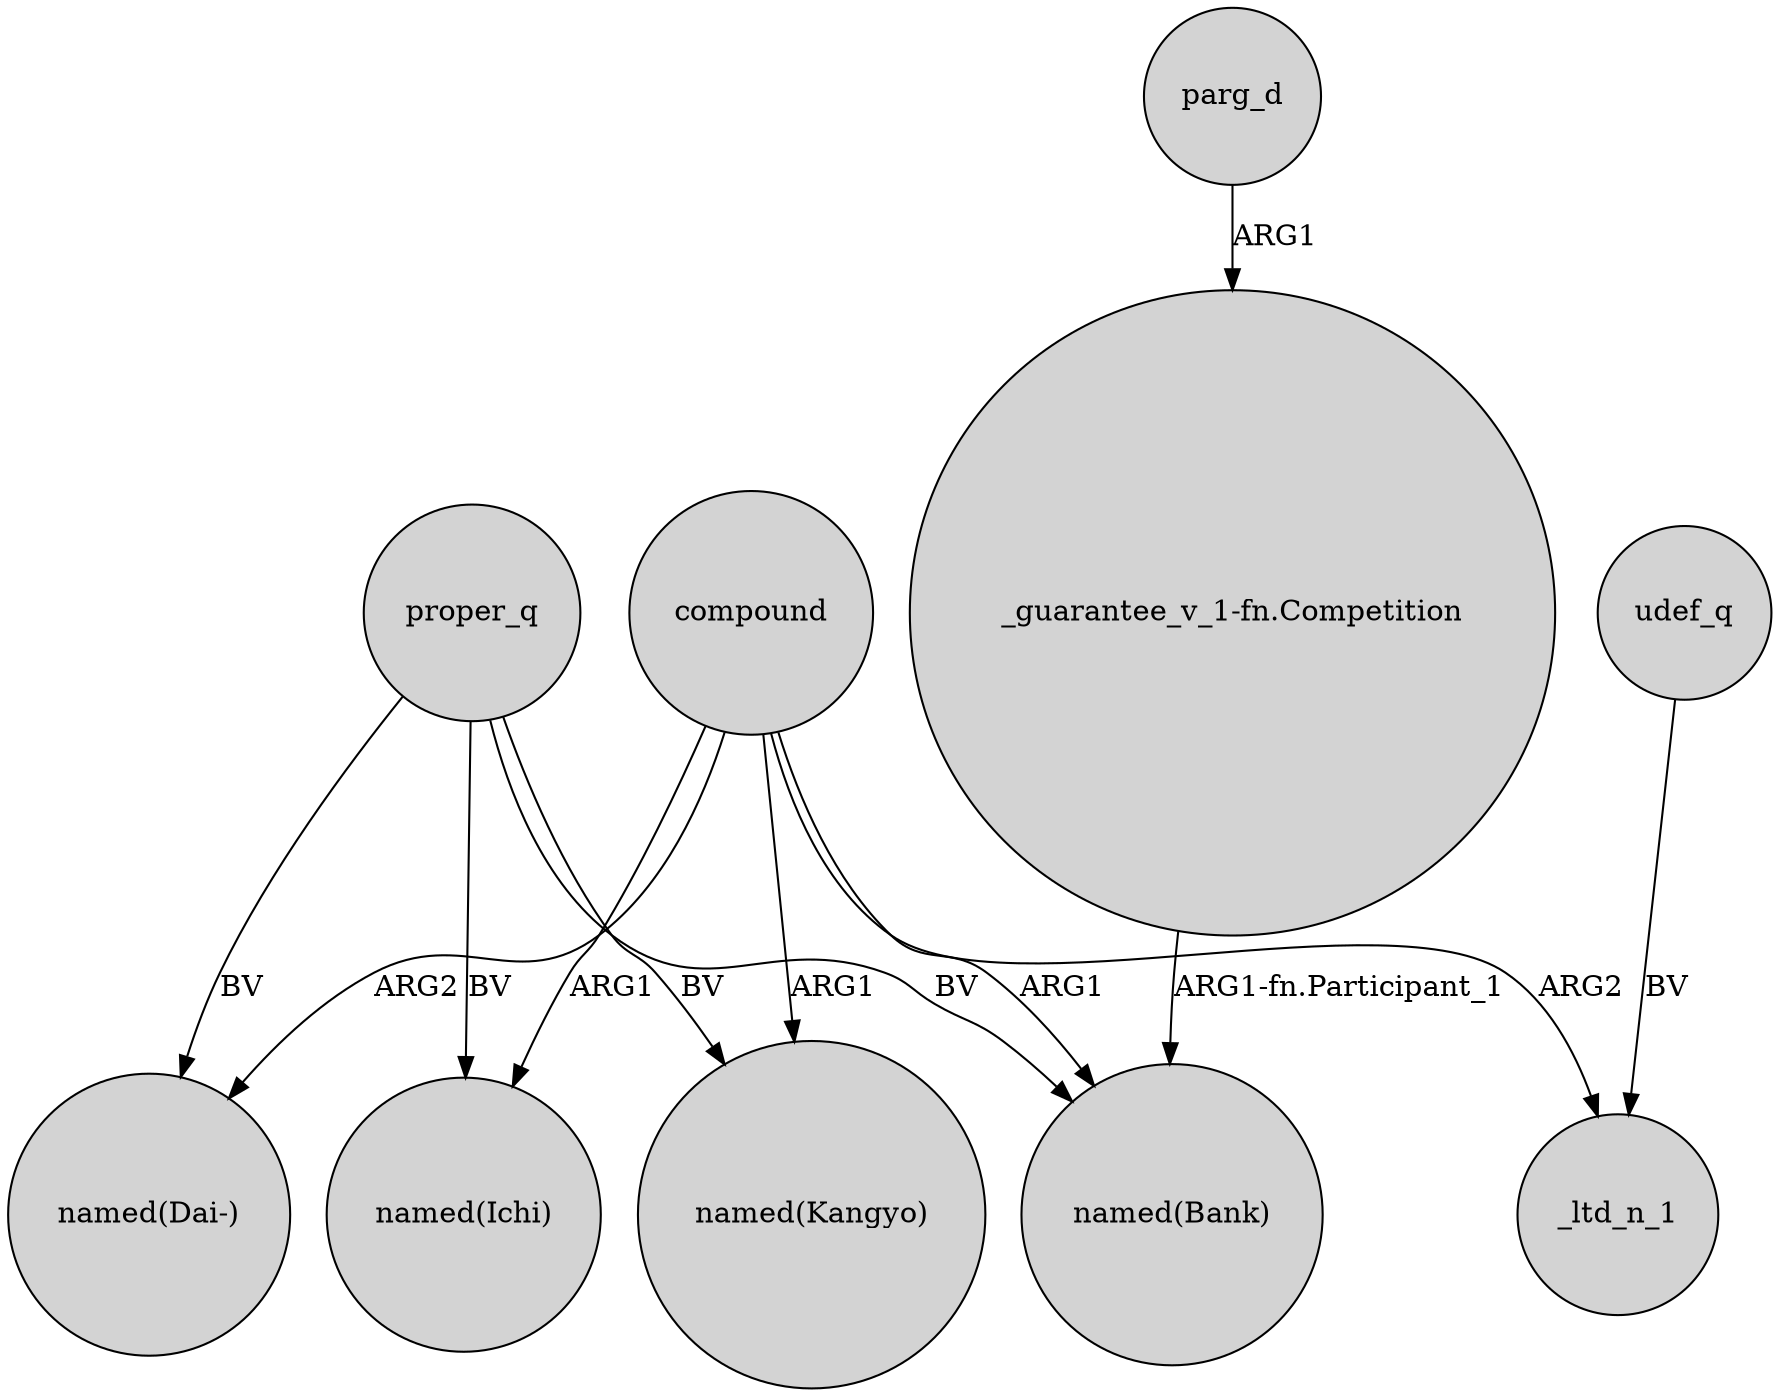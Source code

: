 digraph {
	node [shape=circle style=filled]
	compound -> "named(Dai-)" [label=ARG2]
	proper_q -> "named(Dai-)" [label=BV]
	compound -> "named(Kangyo)" [label=ARG1]
	compound -> "named(Bank)" [label=ARG1]
	parg_d -> "_guarantee_v_1-fn.Competition" [label=ARG1]
	proper_q -> "named(Kangyo)" [label=BV]
	udef_q -> _ltd_n_1 [label=BV]
	proper_q -> "named(Ichi)" [label=BV]
	"_guarantee_v_1-fn.Competition" -> "named(Bank)" [label="ARG1-fn.Participant_1"]
	compound -> "named(Ichi)" [label=ARG1]
	proper_q -> "named(Bank)" [label=BV]
	compound -> _ltd_n_1 [label=ARG2]
}
